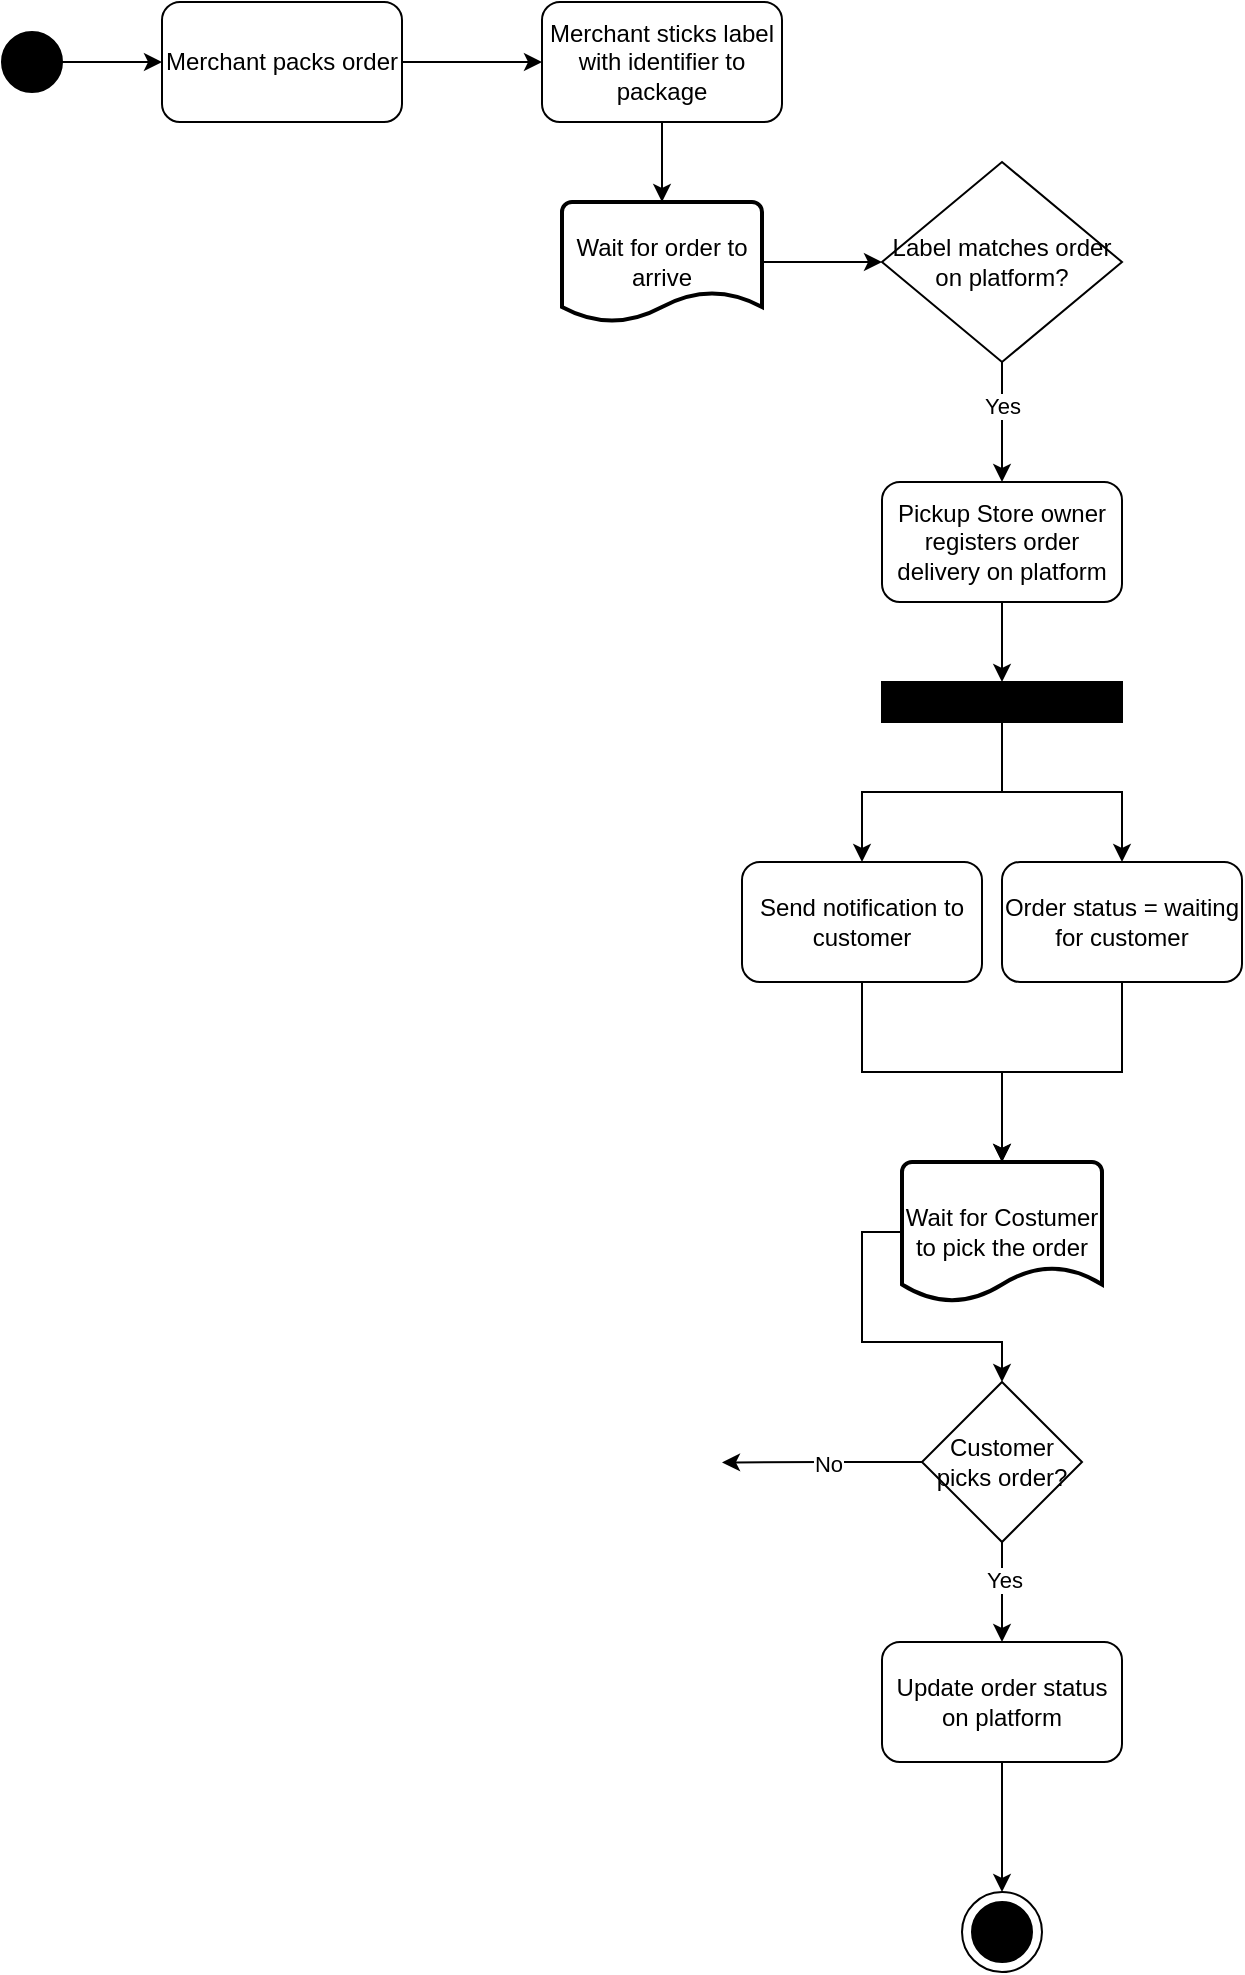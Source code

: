 <mxfile version="21.2.1" type="device">
  <diagram name="Page-1" id="Cw0K3eE_28g_mF-gFZGR">
    <mxGraphModel dx="1593" dy="1008" grid="1" gridSize="10" guides="1" tooltips="1" connect="1" arrows="1" fold="1" page="1" pageScale="1" pageWidth="827" pageHeight="1169" math="0" shadow="0">
      <root>
        <mxCell id="0" />
        <mxCell id="1" parent="0" />
        <mxCell id="XeixW4Jko0FW4CK832if-5" style="edgeStyle=orthogonalEdgeStyle;rounded=0;orthogonalLoop=1;jettySize=auto;html=1;exitX=1;exitY=0.5;exitDx=0;exitDy=0;entryX=0;entryY=0.5;entryDx=0;entryDy=0;" parent="1" source="XeixW4Jko0FW4CK832if-6" target="XeixW4Jko0FW4CK832if-7" edge="1">
          <mxGeometry relative="1" as="geometry" />
        </mxCell>
        <mxCell id="XeixW4Jko0FW4CK832if-6" value="" style="ellipse;whiteSpace=wrap;html=1;aspect=fixed;fillColor=#000000;" parent="1" vertex="1">
          <mxGeometry x="30" y="35" width="30" height="30" as="geometry" />
        </mxCell>
        <mxCell id="XeixW4Jko0FW4CK832if-8" style="edgeStyle=orthogonalEdgeStyle;rounded=0;orthogonalLoop=1;jettySize=auto;html=1;exitX=1;exitY=0.5;exitDx=0;exitDy=0;entryX=0;entryY=0.5;entryDx=0;entryDy=0;" parent="1" source="XeixW4Jko0FW4CK832if-7" target="XeixW4Jko0FW4CK832if-9" edge="1">
          <mxGeometry relative="1" as="geometry">
            <mxPoint x="300" y="49.905" as="targetPoint" />
          </mxGeometry>
        </mxCell>
        <mxCell id="XeixW4Jko0FW4CK832if-7" value="Merchant packs order" style="rounded=1;whiteSpace=wrap;html=1;" parent="1" vertex="1">
          <mxGeometry x="110" y="20" width="120" height="60" as="geometry" />
        </mxCell>
        <mxCell id="XeixW4Jko0FW4CK832if-12" style="edgeStyle=orthogonalEdgeStyle;rounded=0;orthogonalLoop=1;jettySize=auto;html=1;exitX=0.5;exitY=1;exitDx=0;exitDy=0;entryX=0.5;entryY=0;entryDx=0;entryDy=0;entryPerimeter=0;" parent="1" source="XeixW4Jko0FW4CK832if-9" target="XeixW4Jko0FW4CK832if-11" edge="1">
          <mxGeometry relative="1" as="geometry" />
        </mxCell>
        <mxCell id="XeixW4Jko0FW4CK832if-9" value="Merchant sticks label with identifier to package" style="rounded=1;whiteSpace=wrap;html=1;" parent="1" vertex="1">
          <mxGeometry x="300" y="20" width="120" height="60" as="geometry" />
        </mxCell>
        <mxCell id="XeixW4Jko0FW4CK832if-13" style="edgeStyle=orthogonalEdgeStyle;rounded=0;orthogonalLoop=1;jettySize=auto;html=1;exitX=1;exitY=0.5;exitDx=0;exitDy=0;exitPerimeter=0;entryX=0;entryY=0.5;entryDx=0;entryDy=0;" parent="1" source="XeixW4Jko0FW4CK832if-11" target="XeixW4Jko0FW4CK832if-18" edge="1">
          <mxGeometry relative="1" as="geometry">
            <mxPoint x="470" y="150" as="targetPoint" />
          </mxGeometry>
        </mxCell>
        <mxCell id="XeixW4Jko0FW4CK832if-11" value="Wait for order to arrive" style="strokeWidth=2;html=1;shape=mxgraph.flowchart.document2;whiteSpace=wrap;size=0.25;" parent="1" vertex="1">
          <mxGeometry x="310" y="120" width="100" height="60" as="geometry" />
        </mxCell>
        <mxCell id="XeixW4Jko0FW4CK832if-22" style="edgeStyle=orthogonalEdgeStyle;rounded=0;orthogonalLoop=1;jettySize=auto;html=1;exitX=0.5;exitY=1;exitDx=0;exitDy=0;entryX=0.5;entryY=0;entryDx=0;entryDy=0;" parent="1" source="XeixW4Jko0FW4CK832if-14" target="XeixW4Jko0FW4CK832if-23" edge="1">
          <mxGeometry relative="1" as="geometry">
            <mxPoint x="530" y="360" as="targetPoint" />
          </mxGeometry>
        </mxCell>
        <mxCell id="XeixW4Jko0FW4CK832if-14" value="Pickup Store owner registers order delivery on platform" style="rounded=1;whiteSpace=wrap;html=1;" parent="1" vertex="1">
          <mxGeometry x="470" y="260" width="120" height="60" as="geometry" />
        </mxCell>
        <mxCell id="XeixW4Jko0FW4CK832if-19" style="edgeStyle=orthogonalEdgeStyle;rounded=0;orthogonalLoop=1;jettySize=auto;html=1;exitX=0.5;exitY=1;exitDx=0;exitDy=0;entryX=0.5;entryY=0;entryDx=0;entryDy=0;" parent="1" source="XeixW4Jko0FW4CK832if-18" target="XeixW4Jko0FW4CK832if-14" edge="1">
          <mxGeometry relative="1" as="geometry">
            <mxPoint x="580" y="250" as="targetPoint" />
          </mxGeometry>
        </mxCell>
        <mxCell id="XeixW4Jko0FW4CK832if-20" value="Yes" style="edgeLabel;html=1;align=center;verticalAlign=middle;resizable=0;points=[];" parent="XeixW4Jko0FW4CK832if-19" vertex="1" connectable="0">
          <mxGeometry x="-0.274" relative="1" as="geometry">
            <mxPoint as="offset" />
          </mxGeometry>
        </mxCell>
        <mxCell id="XeixW4Jko0FW4CK832if-18" value="Label matches order on platform?" style="rhombus;whiteSpace=wrap;html=1;" parent="1" vertex="1">
          <mxGeometry x="470" y="100" width="120" height="100" as="geometry" />
        </mxCell>
        <mxCell id="XeixW4Jko0FW4CK832if-27" style="edgeStyle=orthogonalEdgeStyle;rounded=0;orthogonalLoop=1;jettySize=auto;html=1;exitX=0.5;exitY=1;exitDx=0;exitDy=0;entryX=0.5;entryY=0;entryDx=0;entryDy=0;" parent="1" source="XeixW4Jko0FW4CK832if-23" target="XeixW4Jko0FW4CK832if-26" edge="1">
          <mxGeometry relative="1" as="geometry" />
        </mxCell>
        <mxCell id="XeixW4Jko0FW4CK832if-28" style="edgeStyle=orthogonalEdgeStyle;rounded=0;orthogonalLoop=1;jettySize=auto;html=1;exitX=0.5;exitY=1;exitDx=0;exitDy=0;entryX=0.5;entryY=0;entryDx=0;entryDy=0;" parent="1" source="XeixW4Jko0FW4CK832if-23" target="XeixW4Jko0FW4CK832if-25" edge="1">
          <mxGeometry relative="1" as="geometry" />
        </mxCell>
        <mxCell id="XeixW4Jko0FW4CK832if-23" value="" style="rounded=0;whiteSpace=wrap;html=1;fillColor=#000000;" parent="1" vertex="1">
          <mxGeometry x="470" y="360" width="120" height="20" as="geometry" />
        </mxCell>
        <mxCell id="XeixW4Jko0FW4CK832if-29" style="edgeStyle=orthogonalEdgeStyle;rounded=0;orthogonalLoop=1;jettySize=auto;html=1;exitX=0.5;exitY=1;exitDx=0;exitDy=0;entryX=0.5;entryY=0;entryDx=0;entryDy=0;entryPerimeter=0;" parent="1" source="XeixW4Jko0FW4CK832if-25" target="XeixW4Jko0FW4CK832if-31" edge="1">
          <mxGeometry relative="1" as="geometry">
            <mxPoint x="520" y="600" as="targetPoint" />
          </mxGeometry>
        </mxCell>
        <mxCell id="XeixW4Jko0FW4CK832if-25" value="Send notification to customer" style="rounded=1;whiteSpace=wrap;html=1;" parent="1" vertex="1">
          <mxGeometry x="400" y="450" width="120" height="60" as="geometry" />
        </mxCell>
        <mxCell id="XeixW4Jko0FW4CK832if-32" style="edgeStyle=orthogonalEdgeStyle;rounded=0;orthogonalLoop=1;jettySize=auto;html=1;exitX=0.5;exitY=1;exitDx=0;exitDy=0;entryX=0.5;entryY=0;entryDx=0;entryDy=0;entryPerimeter=0;" parent="1" source="XeixW4Jko0FW4CK832if-26" target="XeixW4Jko0FW4CK832if-31" edge="1">
          <mxGeometry relative="1" as="geometry" />
        </mxCell>
        <mxCell id="XeixW4Jko0FW4CK832if-26" value="Order status = waiting for customer" style="rounded=1;whiteSpace=wrap;html=1;" parent="1" vertex="1">
          <mxGeometry x="530" y="450" width="120" height="60" as="geometry" />
        </mxCell>
        <mxCell id="faqy56DBX9b1semyHXgy-2" style="edgeStyle=orthogonalEdgeStyle;rounded=0;orthogonalLoop=1;jettySize=auto;html=1;exitX=0;exitY=0.5;exitDx=0;exitDy=0;exitPerimeter=0;entryX=0.5;entryY=0;entryDx=0;entryDy=0;" edge="1" parent="1" source="XeixW4Jko0FW4CK832if-31" target="faqy56DBX9b1semyHXgy-1">
          <mxGeometry relative="1" as="geometry" />
        </mxCell>
        <mxCell id="XeixW4Jko0FW4CK832if-31" value="Wait for Costumer to pick the order" style="strokeWidth=2;html=1;shape=mxgraph.flowchart.document2;whiteSpace=wrap;size=0.25;" parent="1" vertex="1">
          <mxGeometry x="480" y="600" width="100" height="70" as="geometry" />
        </mxCell>
        <mxCell id="faqy56DBX9b1semyHXgy-3" style="edgeStyle=orthogonalEdgeStyle;rounded=0;orthogonalLoop=1;jettySize=auto;html=1;exitX=0.5;exitY=1;exitDx=0;exitDy=0;entryX=0.5;entryY=0;entryDx=0;entryDy=0;" edge="1" parent="1" source="faqy56DBX9b1semyHXgy-1" target="faqy56DBX9b1semyHXgy-8">
          <mxGeometry relative="1" as="geometry">
            <mxPoint x="529.852" y="840" as="targetPoint" />
          </mxGeometry>
        </mxCell>
        <mxCell id="faqy56DBX9b1semyHXgy-4" value="Yes" style="edgeLabel;html=1;align=center;verticalAlign=middle;resizable=0;points=[];" vertex="1" connectable="0" parent="faqy56DBX9b1semyHXgy-3">
          <mxGeometry x="-0.252" y="1" relative="1" as="geometry">
            <mxPoint as="offset" />
          </mxGeometry>
        </mxCell>
        <mxCell id="faqy56DBX9b1semyHXgy-6" style="edgeStyle=orthogonalEdgeStyle;rounded=0;orthogonalLoop=1;jettySize=auto;html=1;exitX=0;exitY=0.5;exitDx=0;exitDy=0;" edge="1" parent="1" source="faqy56DBX9b1semyHXgy-1">
          <mxGeometry relative="1" as="geometry">
            <mxPoint x="390" y="750.222" as="targetPoint" />
          </mxGeometry>
        </mxCell>
        <mxCell id="faqy56DBX9b1semyHXgy-7" value="No" style="edgeLabel;html=1;align=center;verticalAlign=middle;resizable=0;points=[];" vertex="1" connectable="0" parent="faqy56DBX9b1semyHXgy-6">
          <mxGeometry x="-0.066" y="1" relative="1" as="geometry">
            <mxPoint as="offset" />
          </mxGeometry>
        </mxCell>
        <mxCell id="faqy56DBX9b1semyHXgy-1" value="Customer picks order?" style="rhombus;whiteSpace=wrap;html=1;" vertex="1" parent="1">
          <mxGeometry x="490" y="710" width="80" height="80" as="geometry" />
        </mxCell>
        <mxCell id="faqy56DBX9b1semyHXgy-9" style="edgeStyle=orthogonalEdgeStyle;rounded=0;orthogonalLoop=1;jettySize=auto;html=1;exitX=0.5;exitY=1;exitDx=0;exitDy=0;entryX=0.5;entryY=0;entryDx=0;entryDy=0;" edge="1" parent="1" source="faqy56DBX9b1semyHXgy-8" target="faqy56DBX9b1semyHXgy-11">
          <mxGeometry relative="1" as="geometry">
            <mxPoint x="530" y="950" as="targetPoint" />
          </mxGeometry>
        </mxCell>
        <mxCell id="faqy56DBX9b1semyHXgy-8" value="Update order status on platform" style="rounded=1;whiteSpace=wrap;html=1;" vertex="1" parent="1">
          <mxGeometry x="470" y="840" width="120" height="60" as="geometry" />
        </mxCell>
        <mxCell id="faqy56DBX9b1semyHXgy-10" value="" style="ellipse;whiteSpace=wrap;html=1;aspect=fixed;fillColor=#000000;" vertex="1" parent="1">
          <mxGeometry x="515" y="970" width="30" height="30" as="geometry" />
        </mxCell>
        <mxCell id="faqy56DBX9b1semyHXgy-11" value="" style="ellipse;whiteSpace=wrap;html=1;aspect=fixed;fillColor=none;" vertex="1" parent="1">
          <mxGeometry x="510" y="965" width="40" height="40" as="geometry" />
        </mxCell>
      </root>
    </mxGraphModel>
  </diagram>
</mxfile>
